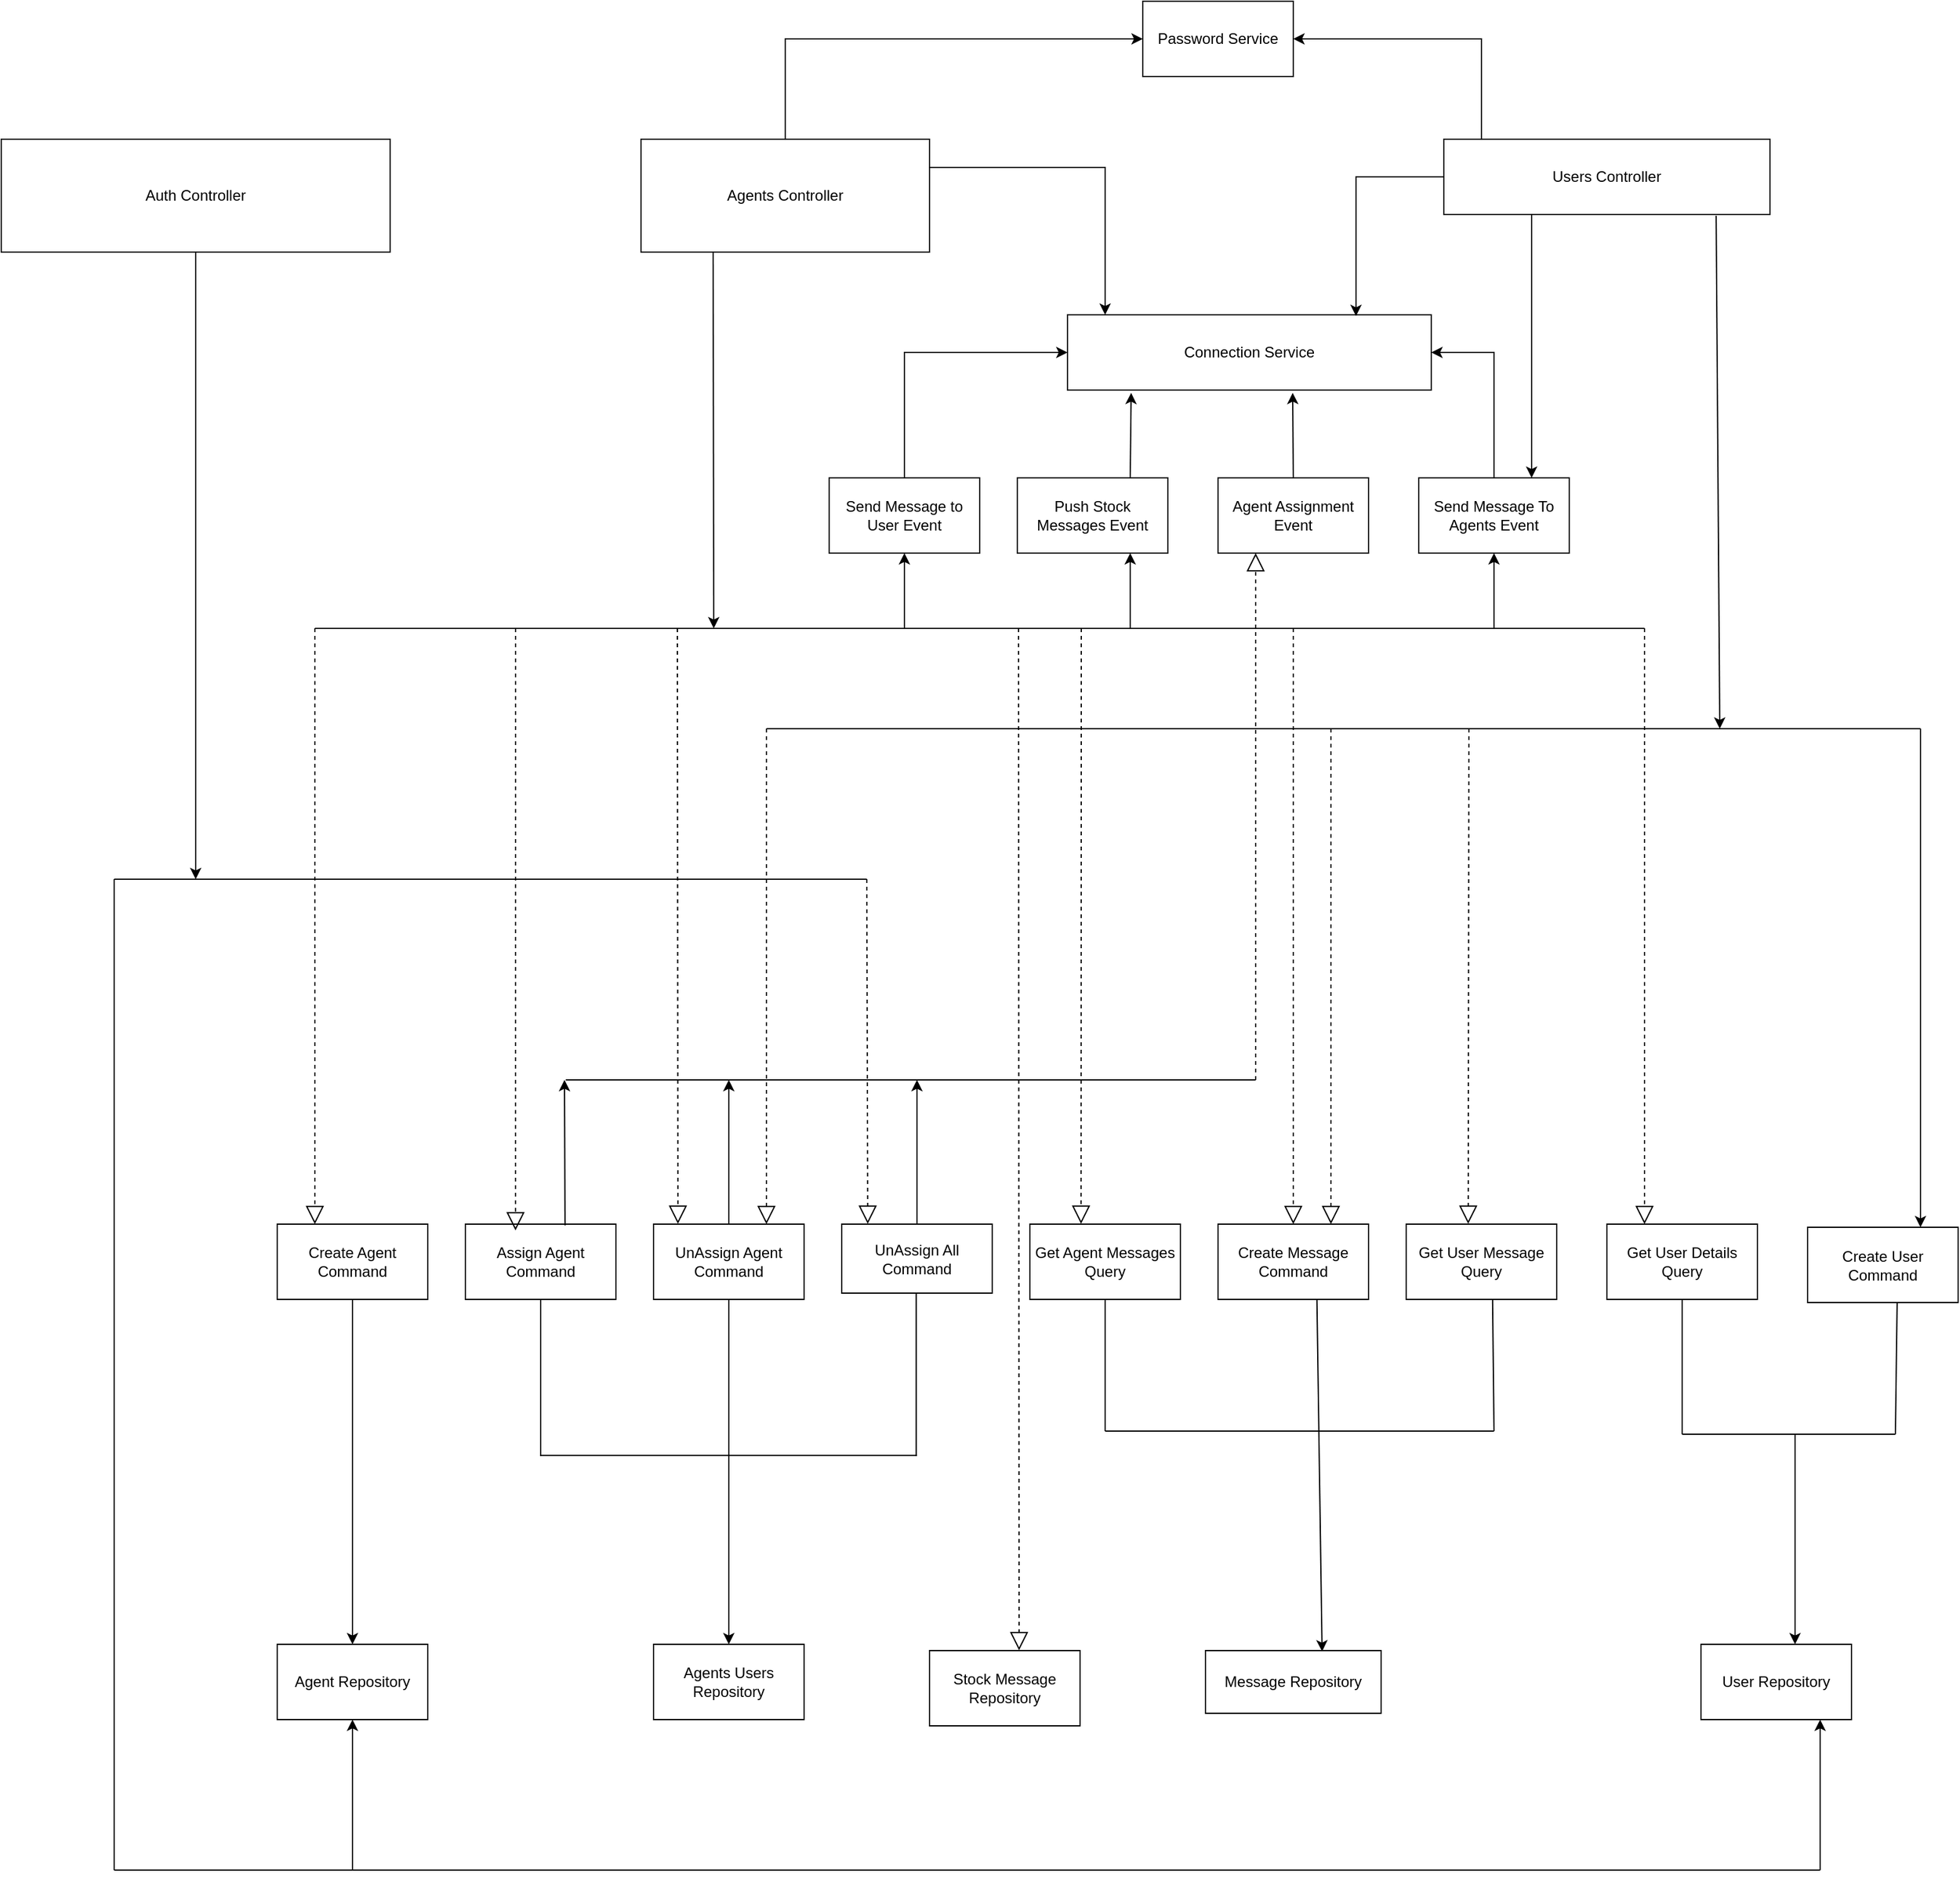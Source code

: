 <mxfile version="20.0.4" type="device"><diagram id="wPVmxnNpJLDUsxEmLZlt" name="Page-1"><mxGraphModel dx="3323" dy="1933" grid="1" gridSize="10" guides="1" tooltips="1" connect="1" arrows="1" fold="1" page="1" pageScale="1" pageWidth="850" pageHeight="1100" math="0" shadow="0"><root><mxCell id="0"/><mxCell id="1" parent="0"/><mxCell id="WfxREDmg-FirK8tQh86G-1" value="Auth Controller" style="rounded=0;whiteSpace=wrap;html=1;" vertex="1" parent="1"><mxGeometry x="-930" y="-830" width="310" height="90" as="geometry"/></mxCell><mxCell id="WfxREDmg-FirK8tQh86G-2" value="Users Controller" style="rounded=0;whiteSpace=wrap;html=1;" vertex="1" parent="1"><mxGeometry x="220" y="-830" width="260" height="60" as="geometry"/></mxCell><mxCell id="WfxREDmg-FirK8tQh86G-3" value="Agents Controller" style="rounded=0;whiteSpace=wrap;html=1;" vertex="1" parent="1"><mxGeometry x="-420" y="-830" width="230" height="90" as="geometry"/></mxCell><mxCell id="WfxREDmg-FirK8tQh86G-7" value="Get Agent Messages Query" style="rounded=0;whiteSpace=wrap;html=1;" vertex="1" parent="1"><mxGeometry x="-110" y="35" width="120" height="60" as="geometry"/></mxCell><mxCell id="WfxREDmg-FirK8tQh86G-8" value="Create Message Command" style="rounded=0;whiteSpace=wrap;html=1;" vertex="1" parent="1"><mxGeometry x="40" y="35" width="120" height="60" as="geometry"/></mxCell><mxCell id="WfxREDmg-FirK8tQh86G-10" value="Assign Agent Command" style="rounded=0;whiteSpace=wrap;html=1;" vertex="1" parent="1"><mxGeometry x="-560" y="35" width="120" height="60" as="geometry"/></mxCell><mxCell id="WfxREDmg-FirK8tQh86G-12" value="Create Agent Command" style="rounded=0;whiteSpace=wrap;html=1;" vertex="1" parent="1"><mxGeometry x="-710" y="35" width="120" height="60" as="geometry"/></mxCell><mxCell id="WfxREDmg-FirK8tQh86G-13" value="UnAssign Agent Command" style="rounded=0;whiteSpace=wrap;html=1;" vertex="1" parent="1"><mxGeometry x="-410" y="35" width="120" height="60" as="geometry"/></mxCell><mxCell id="WfxREDmg-FirK8tQh86G-14" value="UnAssign All Command" style="rounded=0;whiteSpace=wrap;html=1;" vertex="1" parent="1"><mxGeometry x="-260" y="35" width="120" height="55" as="geometry"/></mxCell><mxCell id="WfxREDmg-FirK8tQh86G-16" value="Agent Repository" style="rounded=0;whiteSpace=wrap;html=1;" vertex="1" parent="1"><mxGeometry x="-710" y="370" width="120" height="60" as="geometry"/></mxCell><mxCell id="WfxREDmg-FirK8tQh86G-17" value="Get User Details Query" style="rounded=0;whiteSpace=wrap;html=1;" vertex="1" parent="1"><mxGeometry x="350" y="35" width="120" height="60" as="geometry"/></mxCell><mxCell id="WfxREDmg-FirK8tQh86G-18" value="User Repository" style="rounded=0;whiteSpace=wrap;html=1;" vertex="1" parent="1"><mxGeometry x="425" y="370" width="120" height="60" as="geometry"/></mxCell><mxCell id="WfxREDmg-FirK8tQh86G-19" value="Message Repository" style="rounded=0;whiteSpace=wrap;html=1;" vertex="1" parent="1"><mxGeometry x="30" y="375" width="140" height="50" as="geometry"/></mxCell><mxCell id="WfxREDmg-FirK8tQh86G-20" value="Agents Users Repository" style="rounded=0;whiteSpace=wrap;html=1;" vertex="1" parent="1"><mxGeometry x="-410" y="370" width="120" height="60" as="geometry"/></mxCell><mxCell id="WfxREDmg-FirK8tQh86G-21" value="" style="endArrow=classic;html=1;rounded=0;exitX=0.5;exitY=1;exitDx=0;exitDy=0;entryX=0.5;entryY=0;entryDx=0;entryDy=0;" edge="1" parent="1" source="WfxREDmg-FirK8tQh86G-12" target="WfxREDmg-FirK8tQh86G-16"><mxGeometry width="50" height="50" relative="1" as="geometry"><mxPoint x="170" y="390" as="sourcePoint"/><mxPoint x="220" y="340" as="targetPoint"/></mxGeometry></mxCell><mxCell id="WfxREDmg-FirK8tQh86G-29" value="Get User Message Query" style="rounded=0;whiteSpace=wrap;html=1;" vertex="1" parent="1"><mxGeometry x="190" y="35" width="120" height="60" as="geometry"/></mxCell><mxCell id="WfxREDmg-FirK8tQh86G-30" value="Create User Command" style="rounded=0;whiteSpace=wrap;html=1;" vertex="1" parent="1"><mxGeometry x="510" y="37.5" width="120" height="60" as="geometry"/></mxCell><mxCell id="WfxREDmg-FirK8tQh86G-39" value="" style="endArrow=classic;html=1;rounded=0;entryX=0.5;entryY=0;entryDx=0;entryDy=0;" edge="1" parent="1" target="WfxREDmg-FirK8tQh86G-20"><mxGeometry width="50" height="50" relative="1" as="geometry"><mxPoint x="-350" y="220" as="sourcePoint"/><mxPoint x="-40" y="440" as="targetPoint"/></mxGeometry></mxCell><mxCell id="WfxREDmg-FirK8tQh86G-47" value="" style="endArrow=classic;html=1;rounded=0;exitX=0.657;exitY=0.996;exitDx=0;exitDy=0;exitPerimeter=0;entryX=0.664;entryY=0.014;entryDx=0;entryDy=0;entryPerimeter=0;" edge="1" parent="1" source="WfxREDmg-FirK8tQh86G-8" target="WfxREDmg-FirK8tQh86G-19"><mxGeometry width="50" height="50" relative="1" as="geometry"><mxPoint x="-90" y="490" as="sourcePoint"/><mxPoint x="120" y="640" as="targetPoint"/></mxGeometry></mxCell><mxCell id="WfxREDmg-FirK8tQh86G-48" value="" style="endArrow=none;html=1;rounded=0;" edge="1" parent="1"><mxGeometry width="50" height="50" relative="1" as="geometry"><mxPoint x="-500" y="219.38" as="sourcePoint"/><mxPoint x="-200" y="219.38" as="targetPoint"/></mxGeometry></mxCell><mxCell id="WfxREDmg-FirK8tQh86G-50" value="" style="endArrow=none;html=1;rounded=0;" edge="1" parent="1"><mxGeometry width="50" height="50" relative="1" as="geometry"><mxPoint x="-200.62" y="90" as="sourcePoint"/><mxPoint x="-200.62" y="220" as="targetPoint"/></mxGeometry></mxCell><mxCell id="WfxREDmg-FirK8tQh86G-51" value="" style="endArrow=none;html=1;rounded=0;exitX=0.5;exitY=1;exitDx=0;exitDy=0;" edge="1" parent="1" source="WfxREDmg-FirK8tQh86G-13"><mxGeometry width="50" height="50" relative="1" as="geometry"><mxPoint x="-90" y="440" as="sourcePoint"/><mxPoint x="-350" y="220" as="targetPoint"/></mxGeometry></mxCell><mxCell id="WfxREDmg-FirK8tQh86G-52" value="" style="endArrow=none;html=1;rounded=0;exitX=0.5;exitY=1;exitDx=0;exitDy=0;" edge="1" parent="1" source="WfxREDmg-FirK8tQh86G-10"><mxGeometry width="50" height="50" relative="1" as="geometry"><mxPoint x="-90" y="440" as="sourcePoint"/><mxPoint x="-500" y="220" as="targetPoint"/></mxGeometry></mxCell><mxCell id="WfxREDmg-FirK8tQh86G-53" value="" style="endArrow=none;html=1;rounded=0;exitX=0.5;exitY=1;exitDx=0;exitDy=0;" edge="1" parent="1" source="WfxREDmg-FirK8tQh86G-7"><mxGeometry width="50" height="50" relative="1" as="geometry"><mxPoint x="-90" y="440" as="sourcePoint"/><mxPoint x="-50" y="200" as="targetPoint"/><Array as="points"><mxPoint x="-50" y="170"/></Array></mxGeometry></mxCell><mxCell id="WfxREDmg-FirK8tQh86G-54" value="" style="endArrow=none;html=1;rounded=0;" edge="1" parent="1"><mxGeometry width="50" height="50" relative="1" as="geometry"><mxPoint x="-50" y="200" as="sourcePoint"/><mxPoint x="260" y="200" as="targetPoint"/></mxGeometry></mxCell><mxCell id="WfxREDmg-FirK8tQh86G-56" value="" style="endArrow=none;html=1;rounded=0;entryX=0.574;entryY=0.996;entryDx=0;entryDy=0;entryPerimeter=0;" edge="1" parent="1" target="WfxREDmg-FirK8tQh86G-29"><mxGeometry width="50" height="50" relative="1" as="geometry"><mxPoint x="260" y="200" as="sourcePoint"/><mxPoint x="260" y="120" as="targetPoint"/></mxGeometry></mxCell><mxCell id="WfxREDmg-FirK8tQh86G-57" value="" style="endArrow=none;html=1;rounded=0;" edge="1" parent="1"><mxGeometry width="50" height="50" relative="1" as="geometry"><mxPoint x="580" y="202.5" as="sourcePoint"/><mxPoint x="410" y="202.5" as="targetPoint"/></mxGeometry></mxCell><mxCell id="WfxREDmg-FirK8tQh86G-58" value="" style="endArrow=none;html=1;rounded=0;entryX=0.5;entryY=1;entryDx=0;entryDy=0;" edge="1" parent="1" target="WfxREDmg-FirK8tQh86G-17"><mxGeometry width="50" height="50" relative="1" as="geometry"><mxPoint x="410" y="202.5" as="sourcePoint"/><mxPoint x="90" y="382.5" as="targetPoint"/></mxGeometry></mxCell><mxCell id="WfxREDmg-FirK8tQh86G-59" value="" style="endArrow=none;html=1;rounded=0;entryX=0.595;entryY=0.996;entryDx=0;entryDy=0;entryPerimeter=0;" edge="1" parent="1" target="WfxREDmg-FirK8tQh86G-30"><mxGeometry width="50" height="50" relative="1" as="geometry"><mxPoint x="580" y="202.5" as="sourcePoint"/><mxPoint x="90" y="382.5" as="targetPoint"/></mxGeometry></mxCell><mxCell id="WfxREDmg-FirK8tQh86G-60" value="" style="endArrow=classic;html=1;rounded=0;" edge="1" parent="1"><mxGeometry width="50" height="50" relative="1" as="geometry"><mxPoint x="500" y="202.5" as="sourcePoint"/><mxPoint x="500" y="370" as="targetPoint"/></mxGeometry></mxCell><mxCell id="WfxREDmg-FirK8tQh86G-63" value="Password Service" style="rounded=0;whiteSpace=wrap;html=1;" vertex="1" parent="1"><mxGeometry x="-20" y="-940" width="120" height="60" as="geometry"/></mxCell><mxCell id="WfxREDmg-FirK8tQh86G-64" value="Connection Service" style="rounded=0;whiteSpace=wrap;html=1;" vertex="1" parent="1"><mxGeometry x="-80" y="-690" width="290" height="60" as="geometry"/></mxCell><mxCell id="WfxREDmg-FirK8tQh86G-67" value="" style="edgeStyle=elbowEdgeStyle;elbow=horizontal;endArrow=classic;html=1;rounded=0;exitX=0.5;exitY=0;exitDx=0;exitDy=0;entryX=0;entryY=0.5;entryDx=0;entryDy=0;" edge="1" parent="1" source="WfxREDmg-FirK8tQh86G-3" target="WfxREDmg-FirK8tQh86G-63"><mxGeometry width="50" height="50" relative="1" as="geometry"><mxPoint x="-170" y="-940" as="sourcePoint"/><mxPoint x="30" y="-950" as="targetPoint"/><Array as="points"><mxPoint x="-305" y="-940"/><mxPoint x="10" y="-970"/><mxPoint x="-210" y="-910"/><mxPoint x="-130" y="-940"/></Array></mxGeometry></mxCell><mxCell id="WfxREDmg-FirK8tQh86G-68" value="" style="edgeStyle=elbowEdgeStyle;elbow=horizontal;endArrow=classic;html=1;rounded=0;entryX=1;entryY=0.5;entryDx=0;entryDy=0;" edge="1" parent="1" target="WfxREDmg-FirK8tQh86G-63"><mxGeometry width="50" height="50" relative="1" as="geometry"><mxPoint x="250" y="-830" as="sourcePoint"/><mxPoint x="290" y="-990" as="targetPoint"/><Array as="points"><mxPoint x="250" y="-930"/><mxPoint x="280" y="-980"/><mxPoint x="360" y="-950"/></Array></mxGeometry></mxCell><mxCell id="WfxREDmg-FirK8tQh86G-69" value="Agent Assignment Event" style="rounded=0;whiteSpace=wrap;html=1;" vertex="1" parent="1"><mxGeometry x="40" y="-560" width="120" height="60" as="geometry"/></mxCell><mxCell id="WfxREDmg-FirK8tQh86G-70" value="Push Stock Messages Event" style="rounded=0;whiteSpace=wrap;html=1;" vertex="1" parent="1"><mxGeometry x="-120" y="-560" width="120" height="60" as="geometry"/></mxCell><mxCell id="WfxREDmg-FirK8tQh86G-71" value="Send Message to User Event" style="rounded=0;whiteSpace=wrap;html=1;" vertex="1" parent="1"><mxGeometry x="-270" y="-560" width="120" height="60" as="geometry"/></mxCell><mxCell id="WfxREDmg-FirK8tQh86G-72" value="Send Message To Agents Event" style="rounded=0;whiteSpace=wrap;html=1;" vertex="1" parent="1"><mxGeometry x="200" y="-560" width="120" height="60" as="geometry"/></mxCell><mxCell id="WfxREDmg-FirK8tQh86G-74" value="" style="edgeStyle=elbowEdgeStyle;elbow=horizontal;endArrow=classic;html=1;rounded=0;exitX=1;exitY=0.25;exitDx=0;exitDy=0;" edge="1" parent="1" source="WfxREDmg-FirK8tQh86G-3"><mxGeometry width="50" height="50" relative="1" as="geometry"><mxPoint x="-110" y="-700" as="sourcePoint"/><mxPoint x="-50" y="-690" as="targetPoint"/><Array as="points"><mxPoint x="-50" y="-770"/></Array></mxGeometry></mxCell><mxCell id="WfxREDmg-FirK8tQh86G-75" value="" style="edgeStyle=elbowEdgeStyle;elbow=horizontal;endArrow=classic;html=1;rounded=0;entryX=0.791;entryY=0.017;entryDx=0;entryDy=0;entryPerimeter=0;exitX=0;exitY=0.5;exitDx=0;exitDy=0;" edge="1" parent="1" source="WfxREDmg-FirK8tQh86G-2" target="WfxREDmg-FirK8tQh86G-64"><mxGeometry width="50" height="50" relative="1" as="geometry"><mxPoint x="210" y="-800" as="sourcePoint"/><mxPoint x="190" y="-750" as="targetPoint"/><Array as="points"><mxPoint x="150" y="-730"/></Array></mxGeometry></mxCell><mxCell id="WfxREDmg-FirK8tQh86G-77" value="" style="edgeStyle=elbowEdgeStyle;elbow=vertical;endArrow=classic;html=1;rounded=0;exitX=0.5;exitY=0;exitDx=0;exitDy=0;entryX=0;entryY=0.5;entryDx=0;entryDy=0;" edge="1" parent="1" source="WfxREDmg-FirK8tQh86G-71" target="WfxREDmg-FirK8tQh86G-64"><mxGeometry width="50" height="50" relative="1" as="geometry"><mxPoint x="240" y="-550" as="sourcePoint"/><mxPoint x="-430" y="-670" as="targetPoint"/><Array as="points"><mxPoint x="-160" y="-660"/><mxPoint x="240" y="-660"/><mxPoint x="310" y="-660"/></Array></mxGeometry></mxCell><mxCell id="WfxREDmg-FirK8tQh86G-80" value="" style="edgeStyle=elbowEdgeStyle;elbow=vertical;endArrow=classic;html=1;rounded=0;entryX=0.75;entryY=0;entryDx=0;entryDy=0;" edge="1" parent="1" target="WfxREDmg-FirK8tQh86G-72"><mxGeometry width="50" height="50" relative="1" as="geometry"><mxPoint x="290" y="-770" as="sourcePoint"/><mxPoint x="260" y="-560" as="targetPoint"/><Array as="points"><mxPoint x="310" y="-750"/><mxPoint x="310" y="-730"/><mxPoint x="260" y="-680"/><mxPoint x="220" y="-720"/><mxPoint x="120" y="-560"/><mxPoint x="70" y="-300"/><mxPoint x="250" y="-310"/></Array></mxGeometry></mxCell><mxCell id="WfxREDmg-FirK8tQh86G-95" value="" style="endArrow=classic;html=1;rounded=0;exitX=0.75;exitY=0;exitDx=0;exitDy=0;entryX=0.175;entryY=1.037;entryDx=0;entryDy=0;entryPerimeter=0;" edge="1" parent="1" source="WfxREDmg-FirK8tQh86G-70" target="WfxREDmg-FirK8tQh86G-64"><mxGeometry width="50" height="50" relative="1" as="geometry"><mxPoint x="-20" y="-420" as="sourcePoint"/><mxPoint x="30" y="-470" as="targetPoint"/></mxGeometry></mxCell><mxCell id="WfxREDmg-FirK8tQh86G-102" value="" style="endArrow=classic;html=1;rounded=0;entryX=0.619;entryY=1.037;entryDx=0;entryDy=0;exitX=0.5;exitY=0;exitDx=0;exitDy=0;entryPerimeter=0;" edge="1" parent="1" source="WfxREDmg-FirK8tQh86G-69" target="WfxREDmg-FirK8tQh86G-64"><mxGeometry width="50" height="50" relative="1" as="geometry"><mxPoint x="-20" y="-400" as="sourcePoint"/><mxPoint x="30" y="-450" as="targetPoint"/></mxGeometry></mxCell><mxCell id="WfxREDmg-FirK8tQh86G-103" value="" style="edgeStyle=elbowEdgeStyle;elbow=vertical;endArrow=classic;html=1;rounded=0;entryX=1;entryY=0.5;entryDx=0;entryDy=0;" edge="1" parent="1" target="WfxREDmg-FirK8tQh86G-64"><mxGeometry width="50" height="50" relative="1" as="geometry"><mxPoint x="260" y="-560" as="sourcePoint"/><mxPoint x="310" y="-610" as="targetPoint"/><Array as="points"><mxPoint x="240" y="-660"/></Array></mxGeometry></mxCell><mxCell id="WfxREDmg-FirK8tQh86G-104" value="" style="endArrow=none;html=1;rounded=0;" edge="1" parent="1"><mxGeometry width="50" height="50" relative="1" as="geometry"><mxPoint x="-680" y="-440" as="sourcePoint"/><mxPoint x="380" y="-440" as="targetPoint"/></mxGeometry></mxCell><mxCell id="WfxREDmg-FirK8tQh86G-110" value="" style="endArrow=none;html=1;rounded=0;" edge="1" parent="1"><mxGeometry width="50" height="50" relative="1" as="geometry"><mxPoint x="-480" y="-80" as="sourcePoint"/><mxPoint x="70" y="-80" as="targetPoint"/><Array as="points"><mxPoint x="-130" y="-80"/></Array></mxGeometry></mxCell><mxCell id="WfxREDmg-FirK8tQh86G-113" value="" style="endArrow=none;html=1;rounded=0;" edge="1" parent="1"><mxGeometry width="50" height="50" relative="1" as="geometry"><mxPoint x="-320" y="-360" as="sourcePoint"/><mxPoint x="600" y="-360" as="targetPoint"/></mxGeometry></mxCell><mxCell id="WfxREDmg-FirK8tQh86G-129" value="" style="endArrow=block;dashed=1;endFill=0;endSize=12;html=1;rounded=0;entryX=0.25;entryY=1;entryDx=0;entryDy=0;" edge="1" parent="1" target="WfxREDmg-FirK8tQh86G-69"><mxGeometry width="160" relative="1" as="geometry"><mxPoint x="70" y="-80" as="sourcePoint"/><mxPoint x="-20" y="-40" as="targetPoint"/></mxGeometry></mxCell><mxCell id="WfxREDmg-FirK8tQh86G-130" value="" style="endArrow=classic;html=1;rounded=0;entryX=0.5;entryY=1;entryDx=0;entryDy=0;" edge="1" parent="1" target="WfxREDmg-FirK8tQh86G-71"><mxGeometry width="50" height="50" relative="1" as="geometry"><mxPoint x="-210" y="-440" as="sourcePoint"/><mxPoint x="40" y="-220" as="targetPoint"/></mxGeometry></mxCell><mxCell id="WfxREDmg-FirK8tQh86G-131" value="" style="endArrow=classic;html=1;rounded=0;entryX=0.75;entryY=1;entryDx=0;entryDy=0;" edge="1" parent="1" target="WfxREDmg-FirK8tQh86G-70"><mxGeometry width="50" height="50" relative="1" as="geometry"><mxPoint x="-30" y="-440" as="sourcePoint"/><mxPoint x="40" y="-220" as="targetPoint"/></mxGeometry></mxCell><mxCell id="WfxREDmg-FirK8tQh86G-132" value="" style="endArrow=block;dashed=1;endFill=0;endSize=12;html=1;rounded=0;entryX=0.34;entryY=-0.004;entryDx=0;entryDy=0;entryPerimeter=0;" edge="1" parent="1" target="WfxREDmg-FirK8tQh86G-7"><mxGeometry width="160" relative="1" as="geometry"><mxPoint x="-69" y="-440" as="sourcePoint"/><mxPoint x="-70" y="20" as="targetPoint"/></mxGeometry></mxCell><mxCell id="WfxREDmg-FirK8tQh86G-133" value="" style="endArrow=block;dashed=1;endFill=0;endSize=12;html=1;rounded=0;entryX=0.25;entryY=0;entryDx=0;entryDy=0;" edge="1" parent="1" target="WfxREDmg-FirK8tQh86G-17"><mxGeometry width="160" relative="1" as="geometry"><mxPoint x="380" y="-440" as="sourcePoint"/><mxPoint x="360" y="30" as="targetPoint"/></mxGeometry></mxCell><mxCell id="WfxREDmg-FirK8tQh86G-134" value="" style="endArrow=classic;html=1;rounded=0;entryX=0.75;entryY=0;entryDx=0;entryDy=0;" edge="1" parent="1" target="WfxREDmg-FirK8tQh86G-30"><mxGeometry width="50" height="50" relative="1" as="geometry"><mxPoint x="600" y="-360" as="sourcePoint"/><mxPoint x="600" y="30" as="targetPoint"/></mxGeometry></mxCell><mxCell id="WfxREDmg-FirK8tQh86G-136" value="" style="endArrow=block;dashed=1;endFill=0;endSize=12;html=1;rounded=0;entryX=0.75;entryY=0;entryDx=0;entryDy=0;" edge="1" parent="1" target="WfxREDmg-FirK8tQh86G-13"><mxGeometry width="160" relative="1" as="geometry"><mxPoint x="-320" y="-360" as="sourcePoint"/><mxPoint x="90" y="-350" as="targetPoint"/></mxGeometry></mxCell><mxCell id="WfxREDmg-FirK8tQh86G-137" value="" style="endArrow=block;dashed=1;endFill=0;endSize=12;html=1;rounded=0;entryX=0.412;entryY=-0.004;entryDx=0;entryDy=0;entryPerimeter=0;" edge="1" parent="1" target="WfxREDmg-FirK8tQh86G-29"><mxGeometry width="160" relative="1" as="geometry"><mxPoint x="240" y="-360" as="sourcePoint"/><mxPoint x="450" y="-70" as="targetPoint"/></mxGeometry></mxCell><mxCell id="WfxREDmg-FirK8tQh86G-138" value="" style="endArrow=block;dashed=1;endFill=0;endSize=12;html=1;rounded=0;entryX=0.75;entryY=0;entryDx=0;entryDy=0;" edge="1" parent="1" target="WfxREDmg-FirK8tQh86G-8"><mxGeometry width="160" relative="1" as="geometry"><mxPoint x="130" y="-360" as="sourcePoint"/><mxPoint x="290" y="-70" as="targetPoint"/></mxGeometry></mxCell><mxCell id="WfxREDmg-FirK8tQh86G-139" value="" style="endArrow=block;dashed=1;endFill=0;endSize=12;html=1;rounded=0;entryX=0.5;entryY=0;entryDx=0;entryDy=0;" edge="1" parent="1" target="WfxREDmg-FirK8tQh86G-8"><mxGeometry width="160" relative="1" as="geometry"><mxPoint x="100" y="-440" as="sourcePoint"/><mxPoint x="290" y="-70" as="targetPoint"/></mxGeometry></mxCell><mxCell id="WfxREDmg-FirK8tQh86G-140" value="" style="endArrow=block;dashed=1;endFill=0;endSize=12;html=1;rounded=0;entryX=0.162;entryY=-0.004;entryDx=0;entryDy=0;entryPerimeter=0;" edge="1" parent="1" target="WfxREDmg-FirK8tQh86G-13"><mxGeometry width="160" relative="1" as="geometry"><mxPoint x="-391" y="-440" as="sourcePoint"/><mxPoint x="70" y="-70" as="targetPoint"/></mxGeometry></mxCell><mxCell id="WfxREDmg-FirK8tQh86G-142" value="" style="endArrow=classic;html=1;rounded=0;exitX=0.25;exitY=1;exitDx=0;exitDy=0;" edge="1" parent="1" source="WfxREDmg-FirK8tQh86G-3"><mxGeometry width="50" height="50" relative="1" as="geometry"><mxPoint x="-40" y="-420" as="sourcePoint"/><mxPoint x="-362" y="-440" as="targetPoint"/></mxGeometry></mxCell><mxCell id="WfxREDmg-FirK8tQh86G-143" value="" style="endArrow=classic;html=1;rounded=0;exitX=0.835;exitY=1.017;exitDx=0;exitDy=0;exitPerimeter=0;" edge="1" parent="1" source="WfxREDmg-FirK8tQh86G-2"><mxGeometry width="50" height="50" relative="1" as="geometry"><mxPoint x="-40" y="-420" as="sourcePoint"/><mxPoint x="440" y="-360" as="targetPoint"/></mxGeometry></mxCell><mxCell id="WfxREDmg-FirK8tQh86G-144" value="" style="endArrow=classic;html=1;rounded=0;exitX=0.662;exitY=0.017;exitDx=0;exitDy=0;exitPerimeter=0;" edge="1" parent="1" source="WfxREDmg-FirK8tQh86G-10"><mxGeometry width="50" height="50" relative="1" as="geometry"><mxPoint x="-40" y="-150" as="sourcePoint"/><mxPoint x="-481" y="-80" as="targetPoint"/></mxGeometry></mxCell><mxCell id="WfxREDmg-FirK8tQh86G-145" value="" style="endArrow=classic;html=1;rounded=0;exitX=0.5;exitY=0;exitDx=0;exitDy=0;" edge="1" parent="1" source="WfxREDmg-FirK8tQh86G-13"><mxGeometry width="50" height="50" relative="1" as="geometry"><mxPoint x="-40" y="-150" as="sourcePoint"/><mxPoint x="-350" y="-80" as="targetPoint"/></mxGeometry></mxCell><mxCell id="WfxREDmg-FirK8tQh86G-146" value="" style="endArrow=classic;html=1;rounded=0;exitX=0.5;exitY=0;exitDx=0;exitDy=0;" edge="1" parent="1" source="WfxREDmg-FirK8tQh86G-14"><mxGeometry width="50" height="50" relative="1" as="geometry"><mxPoint x="-40" y="-150" as="sourcePoint"/><mxPoint x="-200" y="-80" as="targetPoint"/></mxGeometry></mxCell><mxCell id="WfxREDmg-FirK8tQh86G-147" value="" style="endArrow=block;dashed=1;endFill=0;endSize=12;html=1;rounded=0;entryX=0.333;entryY=0.083;entryDx=0;entryDy=0;entryPerimeter=0;" edge="1" parent="1" target="WfxREDmg-FirK8tQh86G-10"><mxGeometry width="160" relative="1" as="geometry"><mxPoint x="-520" y="-440" as="sourcePoint"/><mxPoint x="70" y="-180" as="targetPoint"/></mxGeometry></mxCell><mxCell id="WfxREDmg-FirK8tQh86G-148" value="" style="endArrow=block;dashed=1;endFill=0;endSize=12;html=1;rounded=0;entryX=0.25;entryY=0;entryDx=0;entryDy=0;" edge="1" parent="1" target="WfxREDmg-FirK8tQh86G-12"><mxGeometry width="160" relative="1" as="geometry"><mxPoint x="-680" y="-440" as="sourcePoint"/><mxPoint x="-240" y="-180" as="targetPoint"/></mxGeometry></mxCell><mxCell id="WfxREDmg-FirK8tQh86G-150" value="" style="endArrow=none;html=1;rounded=0;" edge="1" parent="1"><mxGeometry width="50" height="50" relative="1" as="geometry"><mxPoint x="-840" y="550" as="sourcePoint"/><mxPoint x="520" y="550" as="targetPoint"/></mxGeometry></mxCell><mxCell id="WfxREDmg-FirK8tQh86G-151" value="" style="endArrow=classic;html=1;rounded=0;entryX=0.75;entryY=1;entryDx=0;entryDy=0;" edge="1" parent="1"><mxGeometry width="50" height="50" relative="1" as="geometry"><mxPoint x="520" y="550" as="sourcePoint"/><mxPoint x="520" y="430" as="targetPoint"/></mxGeometry></mxCell><mxCell id="WfxREDmg-FirK8tQh86G-152" value="" style="endArrow=classic;html=1;rounded=0;entryX=0.5;entryY=1;entryDx=0;entryDy=0;" edge="1" parent="1" target="WfxREDmg-FirK8tQh86G-16"><mxGeometry width="50" height="50" relative="1" as="geometry"><mxPoint x="-650" y="550" as="sourcePoint"/><mxPoint x="-380" y="880" as="targetPoint"/></mxGeometry></mxCell><mxCell id="WfxREDmg-FirK8tQh86G-153" value="" style="endArrow=none;html=1;rounded=0;" edge="1" parent="1"><mxGeometry width="50" height="50" relative="1" as="geometry"><mxPoint x="-840" y="-240" as="sourcePoint"/><mxPoint x="-240" y="-240" as="targetPoint"/></mxGeometry></mxCell><mxCell id="WfxREDmg-FirK8tQh86G-154" value="" style="endArrow=classic;html=1;rounded=0;exitX=0.5;exitY=1;exitDx=0;exitDy=0;" edge="1" parent="1" source="WfxREDmg-FirK8tQh86G-1"><mxGeometry width="50" height="50" relative="1" as="geometry"><mxPoint x="-1020" y="-310" as="sourcePoint"/><mxPoint x="-775" y="-240" as="targetPoint"/></mxGeometry></mxCell><mxCell id="WfxREDmg-FirK8tQh86G-155" value="" style="endArrow=none;html=1;rounded=0;" edge="1" parent="1"><mxGeometry width="50" height="50" relative="1" as="geometry"><mxPoint x="-840" y="550" as="sourcePoint"/><mxPoint x="-840" y="-240" as="targetPoint"/></mxGeometry></mxCell><mxCell id="WfxREDmg-FirK8tQh86G-156" value="" style="endArrow=block;dashed=1;endFill=0;endSize=12;html=1;rounded=0;entryX=0.173;entryY=-0.005;entryDx=0;entryDy=0;entryPerimeter=0;" edge="1" parent="1" target="WfxREDmg-FirK8tQh86G-14"><mxGeometry width="160" relative="1" as="geometry"><mxPoint x="-240" y="-240" as="sourcePoint"/><mxPoint x="-240" y="20" as="targetPoint"/></mxGeometry></mxCell><mxCell id="WfxREDmg-FirK8tQh86G-157" value="Stock Message Repository" style="rounded=0;whiteSpace=wrap;html=1;" vertex="1" parent="1"><mxGeometry x="-190" y="375" width="120" height="60" as="geometry"/></mxCell><mxCell id="WfxREDmg-FirK8tQh86G-158" value="" style="endArrow=block;dashed=1;endFill=0;endSize=12;html=1;rounded=0;entryX=0.595;entryY=-0.004;entryDx=0;entryDy=0;entryPerimeter=0;" edge="1" parent="1" target="WfxREDmg-FirK8tQh86G-157"><mxGeometry width="160" relative="1" as="geometry"><mxPoint x="-119" y="-440" as="sourcePoint"/><mxPoint x="-120" y="260" as="targetPoint"/></mxGeometry></mxCell><mxCell id="WfxREDmg-FirK8tQh86G-159" value="" style="endArrow=classic;html=1;rounded=0;entryX=0.5;entryY=1;entryDx=0;entryDy=0;" edge="1" parent="1" target="WfxREDmg-FirK8tQh86G-72"><mxGeometry width="50" height="50" relative="1" as="geometry"><mxPoint x="260" y="-440" as="sourcePoint"/><mxPoint x="-120" y="-460" as="targetPoint"/></mxGeometry></mxCell></root></mxGraphModel></diagram></mxfile>